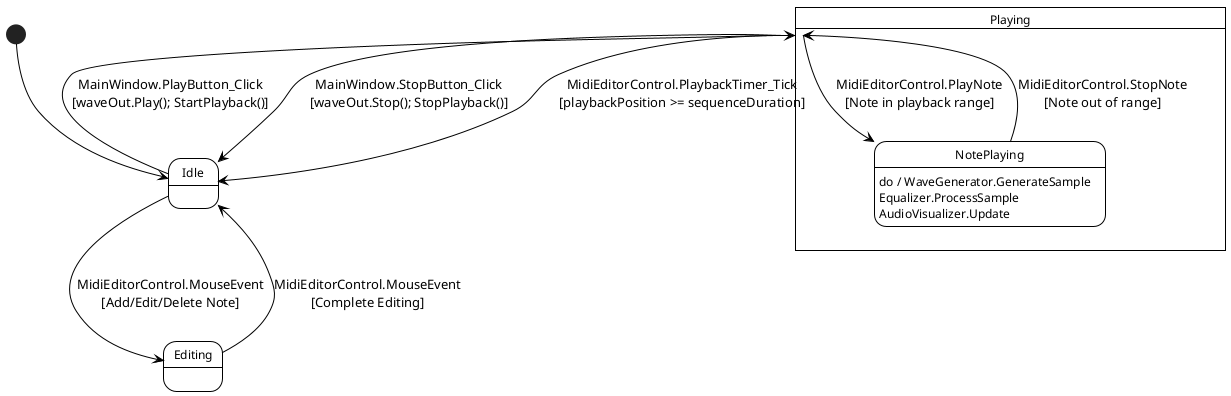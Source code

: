@startuml StateDiagramPlayback

skinparam monochrome true
skinparam shadowing false
skinparam stateFontSize 12
skinparam stateFontName Arial
skinparam stateBorderThickness 1
skinparam stateBackgroundColor none
skinparam stateBorderColor black
skinparam stateCornerRadius 0
skinparam defaultCornerRadius 0
skinparam ArrowColor black
skinparam style strictuml

[*] --> Idle

Idle --> Playing : MainWindow.PlayButton_Click\n[waveOut.Play(); StartPlayback()]
Idle --> Editing : MidiEditorControl.MouseEvent\n[Add/Edit/Delete Note]
Playing --> Idle : MainWindow.StopButton_Click\n[waveOut.Stop(); StopPlayback()]
Playing --> Idle : MidiEditorControl.PlaybackTimer_Tick\n[playbackPosition >= sequenceDuration]
Editing --> Idle : MidiEditorControl.MouseEvent\n[Complete Editing]

state Playing {
  Playing --> NotePlaying : MidiEditorControl.PlayNote\n[Note in playback range]
  NotePlaying --> Playing : MidiEditorControl.StopNote\n[Note out of range]
  NotePlaying : do / WaveGenerator.GenerateSample\nEqualizer.ProcessSample\nAudioVisualizer.Update
}

@enduml
